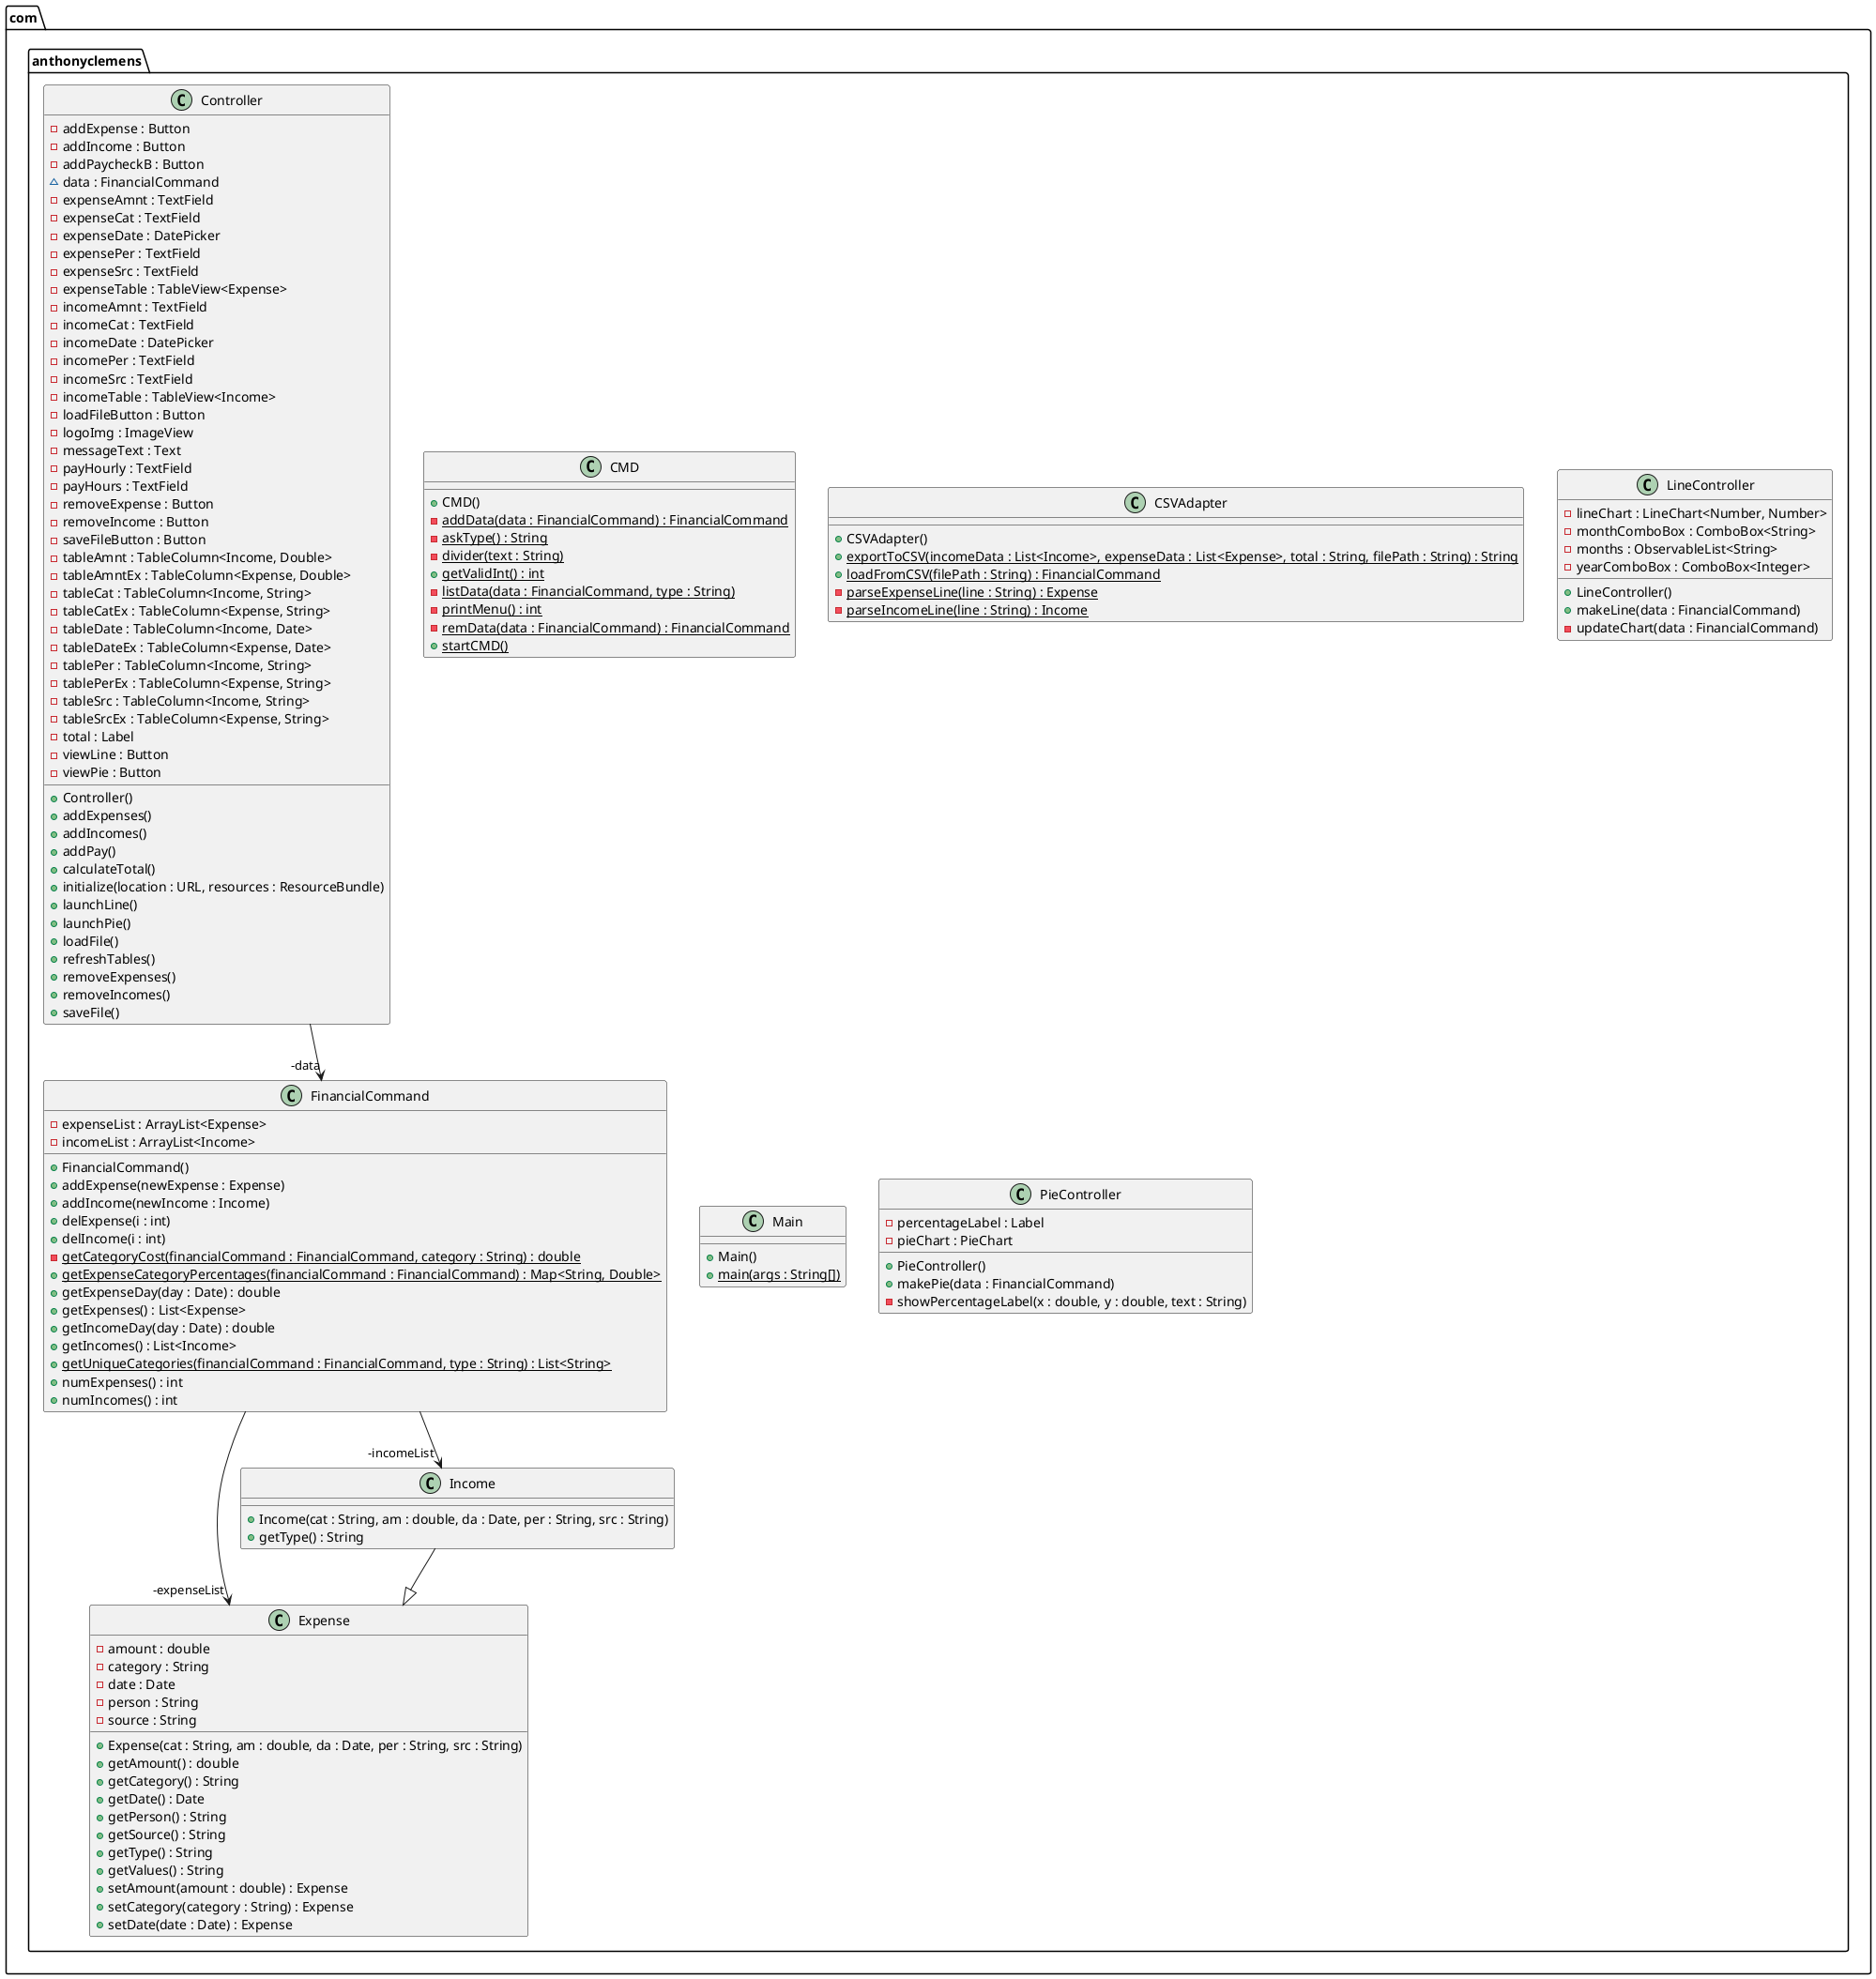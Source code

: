 @startuml
package com.anthonyclemens {
  class CMD {
    + CMD()
    - addData(data : FinancialCommand) : FinancialCommand {static}
    - askType() : String {static}
    - divider(text : String) {static}
    + getValidInt() : int {static}
    - listData(data : FinancialCommand, type : String) {static}
    - printMenu() : int {static}
    - remData(data : FinancialCommand) : FinancialCommand {static}
    + startCMD() {static}
  }
  class CSVAdapter {
    + CSVAdapter()
    + exportToCSV(incomeData : List<Income>, expenseData : List<Expense>, total : String, filePath : String) : String {static}
    + loadFromCSV(filePath : String) : FinancialCommand {static}
    - parseExpenseLine(line : String) : Expense {static}
    - parseIncomeLine(line : String) : Income {static}
  }
  class Controller {
    - addExpense : Button
    - addIncome : Button
    - addPaycheckB : Button
    ~ data : FinancialCommand
    - expenseAmnt : TextField
    - expenseCat : TextField
    - expenseDate : DatePicker
    - expensePer : TextField
    - expenseSrc : TextField
    - expenseTable : TableView<Expense>
    - incomeAmnt : TextField
    - incomeCat : TextField
    - incomeDate : DatePicker
    - incomePer : TextField
    - incomeSrc : TextField
    - incomeTable : TableView<Income>
    - loadFileButton : Button
    - logoImg : ImageView
    - messageText : Text
    - payHourly : TextField
    - payHours : TextField
    - removeExpense : Button
    - removeIncome : Button
    - saveFileButton : Button
    - tableAmnt : TableColumn<Income, Double>
    - tableAmntEx : TableColumn<Expense, Double>
    - tableCat : TableColumn<Income, String>
    - tableCatEx : TableColumn<Expense, String>
    - tableDate : TableColumn<Income, Date>
    - tableDateEx : TableColumn<Expense, Date>
    - tablePer : TableColumn<Income, String>
    - tablePerEx : TableColumn<Expense, String>
    - tableSrc : TableColumn<Income, String>
    - tableSrcEx : TableColumn<Expense, String>
    - total : Label
    - viewLine : Button
    - viewPie : Button
    + Controller()
    + addExpenses()
    + addIncomes()
    + addPay()
    + calculateTotal()
    + initialize(location : URL, resources : ResourceBundle)
    + launchLine()
    + launchPie()
    + loadFile()
    + refreshTables()
    + removeExpenses()
    + removeIncomes()
    + saveFile()
  }
  class Expense {
    - amount : double
    - category : String
    - date : Date
    - person : String
    - source : String
    + Expense(cat : String, am : double, da : Date, per : String, src : String)
    + getAmount() : double
    + getCategory() : String
    + getDate() : Date
    + getPerson() : String
    + getSource() : String
    + getType() : String
    + getValues() : String
    + setAmount(amount : double) : Expense
    + setCategory(category : String) : Expense
    + setDate(date : Date) : Expense
  }
  class FinancialCommand {
    - expenseList : ArrayList<Expense>
    - incomeList : ArrayList<Income>
    + FinancialCommand()
    + addExpense(newExpense : Expense)
    + addIncome(newIncome : Income)
    + delExpense(i : int)
    + delIncome(i : int)
    - getCategoryCost(financialCommand : FinancialCommand, category : String) : double {static}
    + getExpenseCategoryPercentages(financialCommand : FinancialCommand) : Map<String, Double> {static}
    + getExpenseDay(day : Date) : double
    + getExpenses() : List<Expense>
    + getIncomeDay(day : Date) : double
    + getIncomes() : List<Income>
    + getUniqueCategories(financialCommand : FinancialCommand, type : String) : List<String> {static}
    + numExpenses() : int
    + numIncomes() : int
  }
  class Income {
    + Income(cat : String, am : double, da : Date, per : String, src : String)
    + getType() : String
  }
  class LineController {
    - lineChart : LineChart<Number, Number>
    - monthComboBox : ComboBox<String>
    - months : ObservableList<String>
    - yearComboBox : ComboBox<Integer>
    + LineController()
    + makeLine(data : FinancialCommand)
    - updateChart(data : FinancialCommand)
  }
  class Main {
    + Main()
    + main(args : String[]) {static}
  }
  class PieController {
    - percentageLabel : Label
    - pieChart : PieChart
    + PieController()
    + makePie(data : FinancialCommand)
    - showPercentageLabel(x : double, y : double, text : String)
  }
}
FinancialCommand -->  "-expenseList" Expense
FinancialCommand -->  "-incomeList" Income
Controller -->  "-data" FinancialCommand
Income --|> Expense 
@enduml